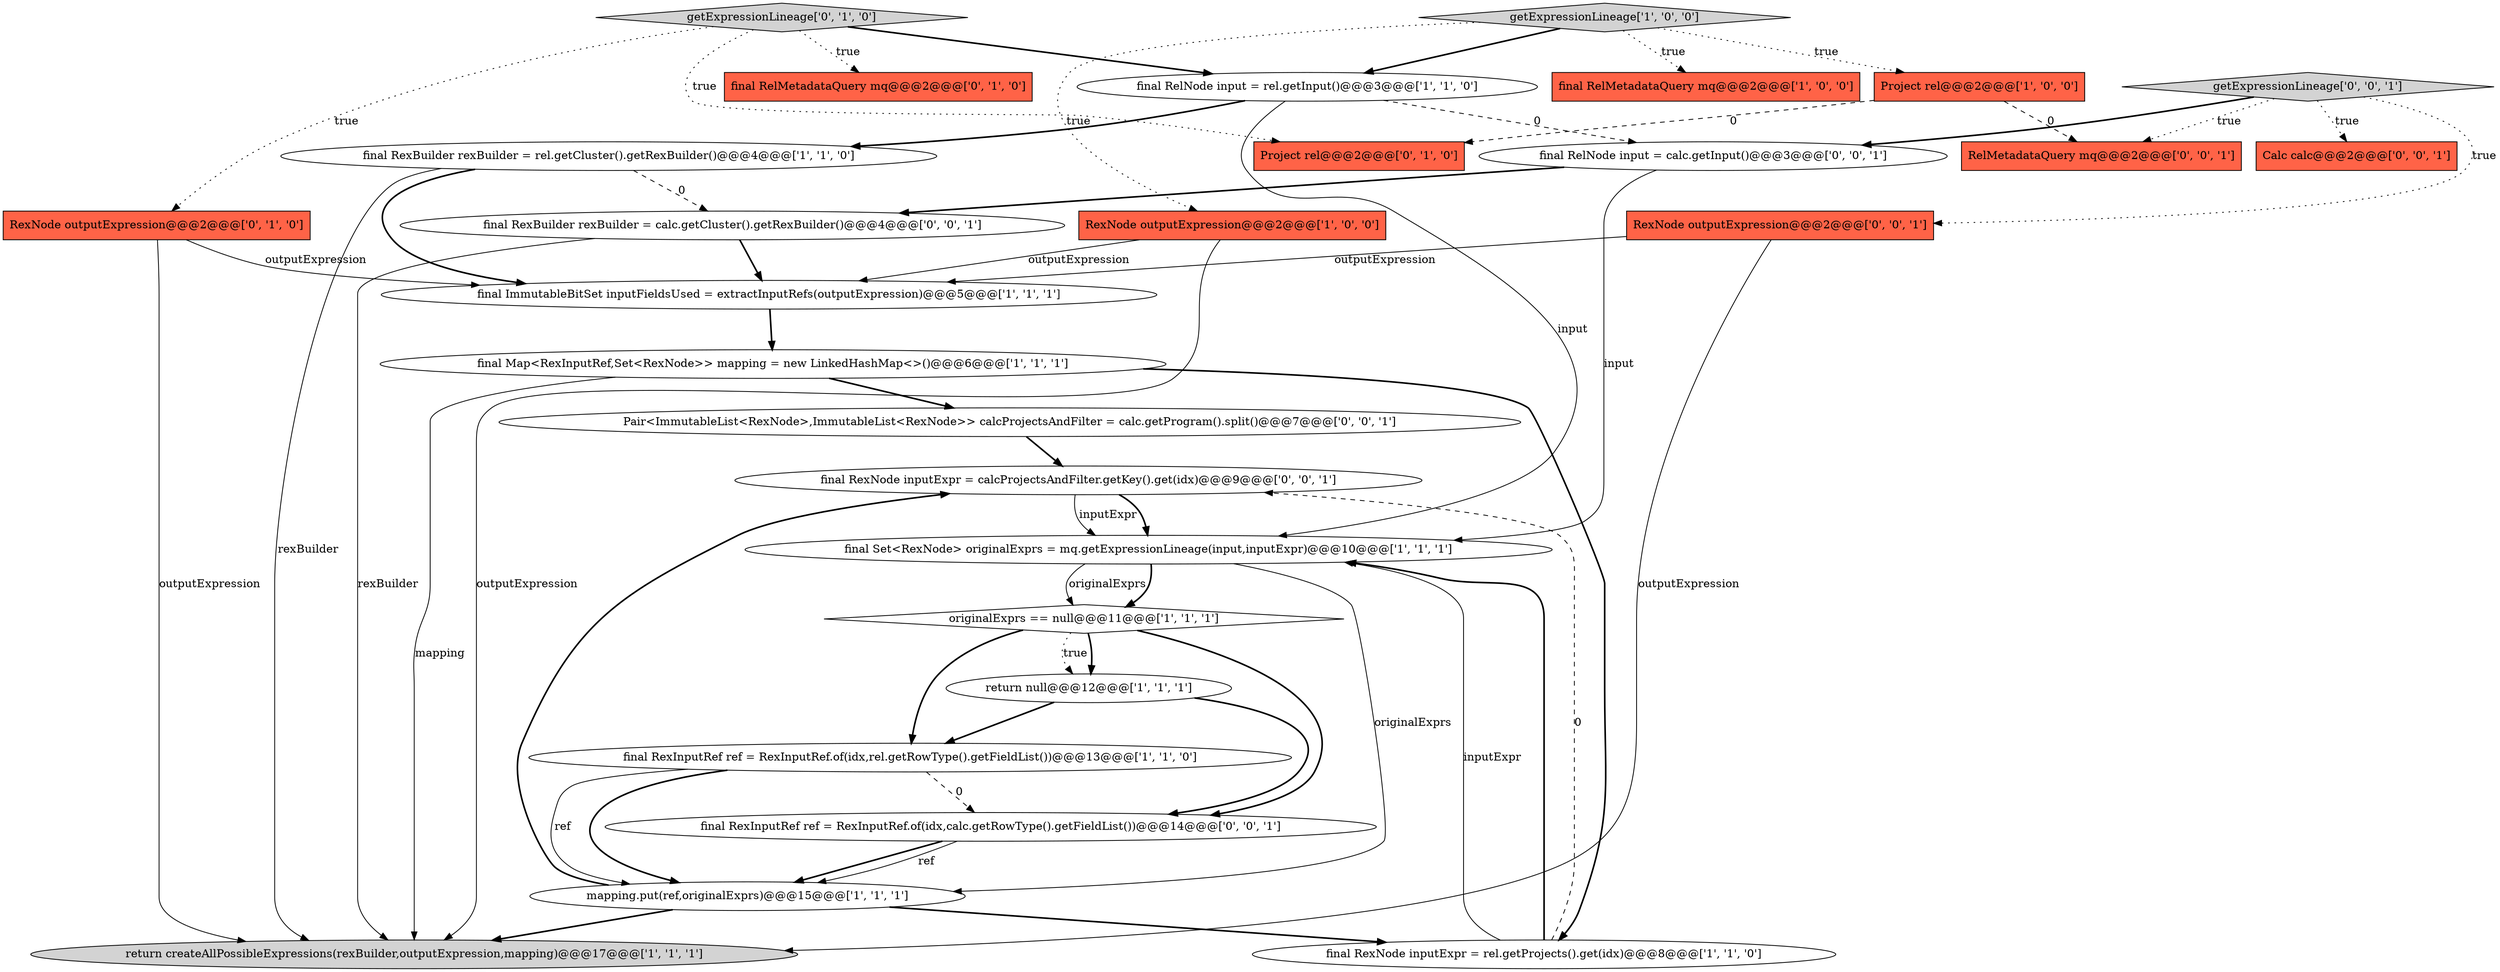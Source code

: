 digraph {
4 [style = filled, label = "final RelMetadataQuery mq@@@2@@@['1', '0', '0']", fillcolor = tomato, shape = box image = "AAA0AAABBB1BBB"];
13 [style = filled, label = "Project rel@@@2@@@['1', '0', '0']", fillcolor = tomato, shape = box image = "AAA1AAABBB1BBB"];
7 [style = filled, label = "final Set<RexNode> originalExprs = mq.getExpressionLineage(input,inputExpr)@@@10@@@['1', '1', '1']", fillcolor = white, shape = ellipse image = "AAA0AAABBB1BBB"];
19 [style = filled, label = "Pair<ImmutableList<RexNode>,ImmutableList<RexNode>> calcProjectsAndFilter = calc.getProgram().split()@@@7@@@['0', '0', '1']", fillcolor = white, shape = ellipse image = "AAA0AAABBB3BBB"];
27 [style = filled, label = "final RexBuilder rexBuilder = calc.getCluster().getRexBuilder()@@@4@@@['0', '0', '1']", fillcolor = white, shape = ellipse image = "AAA0AAABBB3BBB"];
24 [style = filled, label = "RelMetadataQuery mq@@@2@@@['0', '0', '1']", fillcolor = tomato, shape = box image = "AAA0AAABBB3BBB"];
10 [style = filled, label = "RexNode outputExpression@@@2@@@['1', '0', '0']", fillcolor = tomato, shape = box image = "AAA0AAABBB1BBB"];
9 [style = filled, label = "getExpressionLineage['1', '0', '0']", fillcolor = lightgray, shape = diamond image = "AAA0AAABBB1BBB"];
6 [style = filled, label = "final Map<RexInputRef,Set<RexNode>> mapping = new LinkedHashMap<>()@@@6@@@['1', '1', '1']", fillcolor = white, shape = ellipse image = "AAA0AAABBB1BBB"];
21 [style = filled, label = "final RexNode inputExpr = calcProjectsAndFilter.getKey().get(idx)@@@9@@@['0', '0', '1']", fillcolor = white, shape = ellipse image = "AAA0AAABBB3BBB"];
17 [style = filled, label = "Project rel@@@2@@@['0', '1', '0']", fillcolor = tomato, shape = box image = "AAA1AAABBB2BBB"];
11 [style = filled, label = "final RexBuilder rexBuilder = rel.getCluster().getRexBuilder()@@@4@@@['1', '1', '0']", fillcolor = white, shape = ellipse image = "AAA0AAABBB1BBB"];
12 [style = filled, label = "final RelNode input = rel.getInput()@@@3@@@['1', '1', '0']", fillcolor = white, shape = ellipse image = "AAA0AAABBB1BBB"];
1 [style = filled, label = "mapping.put(ref,originalExprs)@@@15@@@['1', '1', '1']", fillcolor = white, shape = ellipse image = "AAA0AAABBB1BBB"];
22 [style = filled, label = "Calc calc@@@2@@@['0', '0', '1']", fillcolor = tomato, shape = box image = "AAA0AAABBB3BBB"];
23 [style = filled, label = "final RelNode input = calc.getInput()@@@3@@@['0', '0', '1']", fillcolor = white, shape = ellipse image = "AAA0AAABBB3BBB"];
16 [style = filled, label = "final RelMetadataQuery mq@@@2@@@['0', '1', '0']", fillcolor = tomato, shape = box image = "AAA0AAABBB2BBB"];
15 [style = filled, label = "RexNode outputExpression@@@2@@@['0', '1', '0']", fillcolor = tomato, shape = box image = "AAA0AAABBB2BBB"];
8 [style = filled, label = "originalExprs == null@@@11@@@['1', '1', '1']", fillcolor = white, shape = diamond image = "AAA0AAABBB1BBB"];
0 [style = filled, label = "return null@@@12@@@['1', '1', '1']", fillcolor = white, shape = ellipse image = "AAA0AAABBB1BBB"];
2 [style = filled, label = "final RexNode inputExpr = rel.getProjects().get(idx)@@@8@@@['1', '1', '0']", fillcolor = white, shape = ellipse image = "AAA0AAABBB1BBB"];
5 [style = filled, label = "final RexInputRef ref = RexInputRef.of(idx,rel.getRowType().getFieldList())@@@13@@@['1', '1', '0']", fillcolor = white, shape = ellipse image = "AAA0AAABBB1BBB"];
18 [style = filled, label = "getExpressionLineage['0', '1', '0']", fillcolor = lightgray, shape = diamond image = "AAA0AAABBB2BBB"];
14 [style = filled, label = "return createAllPossibleExpressions(rexBuilder,outputExpression,mapping)@@@17@@@['1', '1', '1']", fillcolor = lightgray, shape = ellipse image = "AAA0AAABBB1BBB"];
3 [style = filled, label = "final ImmutableBitSet inputFieldsUsed = extractInputRefs(outputExpression)@@@5@@@['1', '1', '1']", fillcolor = white, shape = ellipse image = "AAA0AAABBB1BBB"];
20 [style = filled, label = "RexNode outputExpression@@@2@@@['0', '0', '1']", fillcolor = tomato, shape = box image = "AAA0AAABBB3BBB"];
25 [style = filled, label = "final RexInputRef ref = RexInputRef.of(idx,calc.getRowType().getFieldList())@@@14@@@['0', '0', '1']", fillcolor = white, shape = ellipse image = "AAA0AAABBB3BBB"];
26 [style = filled, label = "getExpressionLineage['0', '0', '1']", fillcolor = lightgray, shape = diamond image = "AAA0AAABBB3BBB"];
27->14 [style = solid, label="rexBuilder"];
25->1 [style = bold, label=""];
12->23 [style = dashed, label="0"];
23->27 [style = bold, label=""];
18->16 [style = dotted, label="true"];
2->7 [style = solid, label="inputExpr"];
27->3 [style = bold, label=""];
12->11 [style = bold, label=""];
18->15 [style = dotted, label="true"];
7->8 [style = solid, label="originalExprs"];
18->12 [style = bold, label=""];
11->14 [style = solid, label="rexBuilder"];
13->17 [style = dashed, label="0"];
21->7 [style = solid, label="inputExpr"];
5->1 [style = solid, label="ref"];
3->6 [style = bold, label=""];
26->20 [style = dotted, label="true"];
5->25 [style = dashed, label="0"];
6->14 [style = solid, label="mapping"];
6->19 [style = bold, label=""];
26->22 [style = dotted, label="true"];
15->14 [style = solid, label="outputExpression"];
7->8 [style = bold, label=""];
12->7 [style = solid, label="input"];
7->1 [style = solid, label="originalExprs"];
6->2 [style = bold, label=""];
8->0 [style = bold, label=""];
5->1 [style = bold, label=""];
25->1 [style = solid, label="ref"];
13->24 [style = dashed, label="0"];
8->5 [style = bold, label=""];
2->21 [style = dashed, label="0"];
11->3 [style = bold, label=""];
0->25 [style = bold, label=""];
10->14 [style = solid, label="outputExpression"];
20->14 [style = solid, label="outputExpression"];
1->21 [style = bold, label=""];
26->23 [style = bold, label=""];
9->13 [style = dotted, label="true"];
26->24 [style = dotted, label="true"];
15->3 [style = solid, label="outputExpression"];
9->4 [style = dotted, label="true"];
21->7 [style = bold, label=""];
1->14 [style = bold, label=""];
1->2 [style = bold, label=""];
8->0 [style = dotted, label="true"];
9->12 [style = bold, label=""];
20->3 [style = solid, label="outputExpression"];
2->7 [style = bold, label=""];
18->17 [style = dotted, label="true"];
11->27 [style = dashed, label="0"];
10->3 [style = solid, label="outputExpression"];
9->10 [style = dotted, label="true"];
8->25 [style = bold, label=""];
23->7 [style = solid, label="input"];
0->5 [style = bold, label=""];
19->21 [style = bold, label=""];
}
